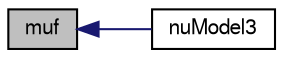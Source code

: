 digraph "muf"
{
  bgcolor="transparent";
  edge [fontname="FreeSans",fontsize="10",labelfontname="FreeSans",labelfontsize="10"];
  node [fontname="FreeSans",fontsize="10",shape=record];
  rankdir="LR";
  Node48 [label="muf",height=0.2,width=0.4,color="black", fillcolor="grey75", style="filled", fontcolor="black"];
  Node48 -> Node49 [dir="back",color="midnightblue",fontsize="10",style="solid",fontname="FreeSans"];
  Node49 [label="nuModel3",height=0.2,width=0.4,color="black",URL="$a31978.html#a233fac9867766b7a3f0d02090945c123",tooltip="Return const-access to phase3 viscosityModel. "];
}
